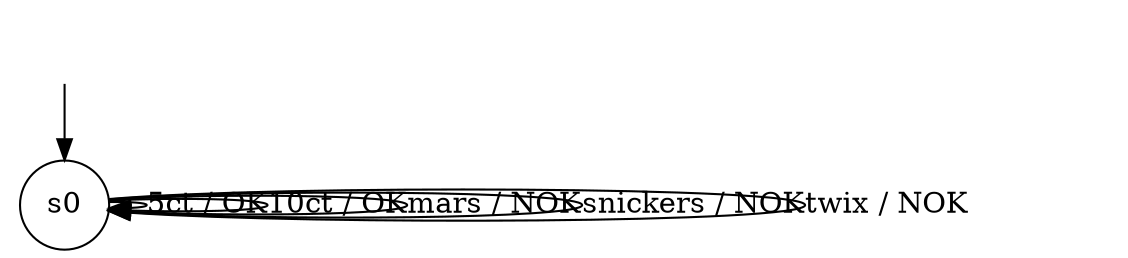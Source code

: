 digraph g {
__start0 [label="" shape="none"];

	s0 [shape="circle" label="s0"];
	s0 -> s0 [label="5ct / OK"];
	s0 -> s0 [label="10ct / OK"];
	s0 -> s0 [label="mars / NOK"];
	s0 -> s0 [label="snickers / NOK"];
	s0 -> s0 [label="twix / NOK"];

__start0 -> s0;
}
